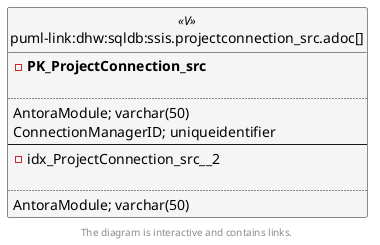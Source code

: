 @startuml
left to right direction
'top to bottom direction
hide circle
'avoide "." issues:
set namespaceSeparator none


skinparam class {
  BackgroundColor White
  BackgroundColor<<FN>> Yellow
  BackgroundColor<<FS>> Yellow
  BackgroundColor<<FT>> LightGray
  BackgroundColor<<IF>> Yellow
  BackgroundColor<<IS>> Yellow
  BackgroundColor<<P>> Aqua
  BackgroundColor<<PC>> Aqua
  BackgroundColor<<SN>> Yellow
  BackgroundColor<<SO>> SlateBlue
  BackgroundColor<<TF>> LightGray
  BackgroundColor<<TR>> Tomato
  BackgroundColor<<U>> White
  BackgroundColor<<V>> WhiteSmoke
  BackgroundColor<<X>> Aqua
  BackgroundColor<<external>> AliceBlue
}


entity "puml-link:dhw:sqldb:ssis.projectconnection_src.adoc[]" as ssis.ProjectConnection_src << V >> {
- **PK_ProjectConnection_src**

..
AntoraModule; varchar(50)
ConnectionManagerID; uniqueidentifier
--
- idx_ProjectConnection_src__2

..
AntoraModule; varchar(50)
}

footer The diagram is interactive and contains links.
@enduml

